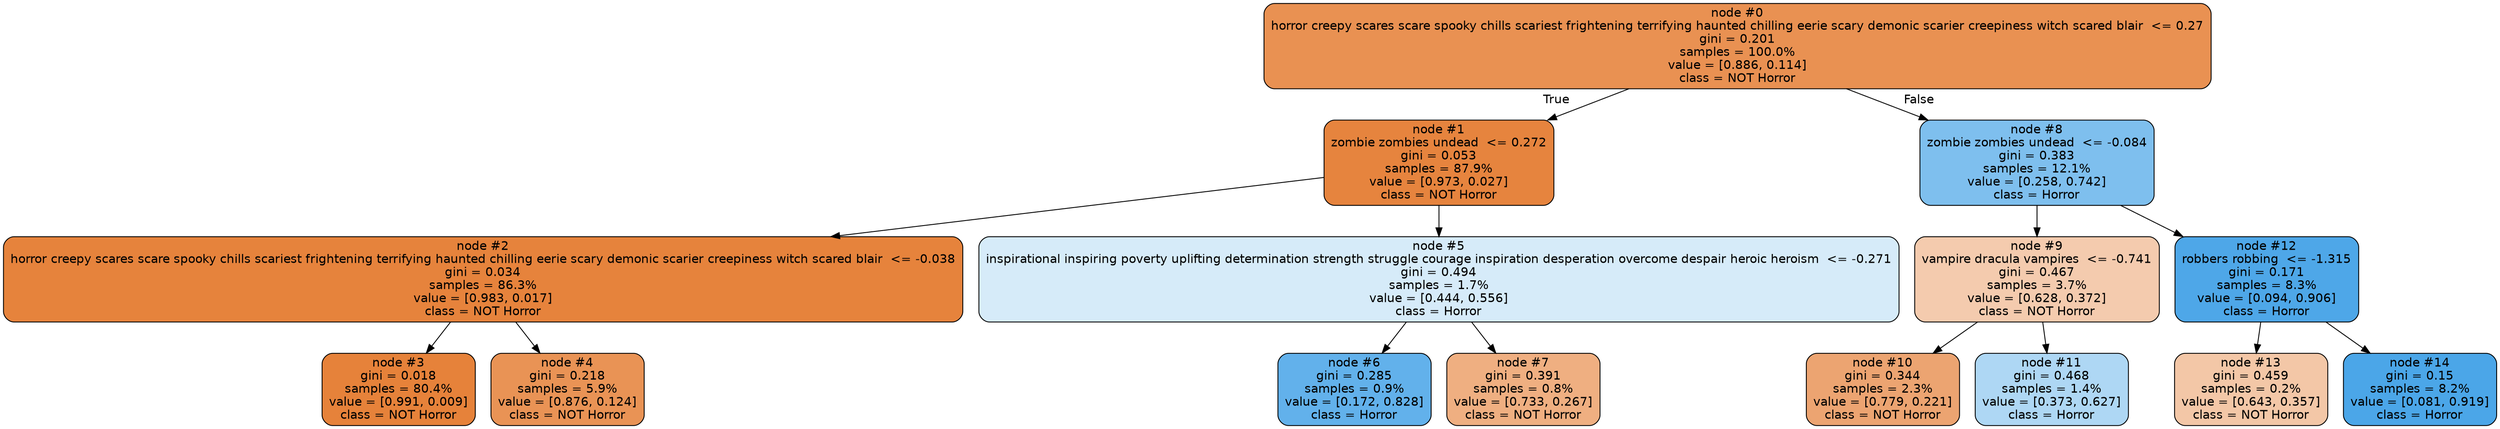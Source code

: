digraph Tree {
node [shape=box, style="filled, rounded", color="black", fontname=helvetica] ;
edge [fontname=helvetica] ;
0 [label="node #0\nhorror creepy scares scare spooky chills scariest frightening terrifying haunted chilling eerie scary demonic scarier creepiness witch scared blair  <= 0.27\ngini = 0.201\nsamples = 100.0%\nvalue = [0.886, 0.114]\nclass = NOT Horror", fillcolor="#e58139de"] ;
1 [label="node #1\nzombie zombies undead  <= 0.272\ngini = 0.053\nsamples = 87.9%\nvalue = [0.973, 0.027]\nclass = NOT Horror", fillcolor="#e58139f8"] ;
0 -> 1 [labeldistance=2.5, labelangle=45, headlabel="True"] ;
2 [label="node #2\nhorror creepy scares scare spooky chills scariest frightening terrifying haunted chilling eerie scary demonic scarier creepiness witch scared blair  <= -0.038\ngini = 0.034\nsamples = 86.3%\nvalue = [0.983, 0.017]\nclass = NOT Horror", fillcolor="#e58139fb"] ;
1 -> 2 ;
3 [label="node #3\ngini = 0.018\nsamples = 80.4%\nvalue = [0.991, 0.009]\nclass = NOT Horror", fillcolor="#e58139fd"] ;
2 -> 3 ;
4 [label="node #4\ngini = 0.218\nsamples = 5.9%\nvalue = [0.876, 0.124]\nclass = NOT Horror", fillcolor="#e58139db"] ;
2 -> 4 ;
5 [label="node #5\ninspirational inspiring poverty uplifting determination strength struggle courage inspiration desperation overcome despair heroic heroism  <= -0.271\ngini = 0.494\nsamples = 1.7%\nvalue = [0.444, 0.556]\nclass = Horror", fillcolor="#399de534"] ;
1 -> 5 ;
6 [label="node #6\ngini = 0.285\nsamples = 0.9%\nvalue = [0.172, 0.828]\nclass = Horror", fillcolor="#399de5ca"] ;
5 -> 6 ;
7 [label="node #7\ngini = 0.391\nsamples = 0.8%\nvalue = [0.733, 0.267]\nclass = NOT Horror", fillcolor="#e58139a2"] ;
5 -> 7 ;
8 [label="node #8\nzombie zombies undead  <= -0.084\ngini = 0.383\nsamples = 12.1%\nvalue = [0.258, 0.742]\nclass = Horror", fillcolor="#399de5a6"] ;
0 -> 8 [labeldistance=2.5, labelangle=-45, headlabel="False"] ;
9 [label="node #9\nvampire dracula vampires  <= -0.741\ngini = 0.467\nsamples = 3.7%\nvalue = [0.628, 0.372]\nclass = NOT Horror", fillcolor="#e5813968"] ;
8 -> 9 ;
10 [label="node #10\ngini = 0.344\nsamples = 2.3%\nvalue = [0.779, 0.221]\nclass = NOT Horror", fillcolor="#e58139b7"] ;
9 -> 10 ;
11 [label="node #11\ngini = 0.468\nsamples = 1.4%\nvalue = [0.373, 0.627]\nclass = Horror", fillcolor="#399de568"] ;
9 -> 11 ;
12 [label="node #12\nrobbers robbing  <= -1.315\ngini = 0.171\nsamples = 8.3%\nvalue = [0.094, 0.906]\nclass = Horror", fillcolor="#399de5e4"] ;
8 -> 12 ;
13 [label="node #13\ngini = 0.459\nsamples = 0.2%\nvalue = [0.643, 0.357]\nclass = NOT Horror", fillcolor="#e5813971"] ;
12 -> 13 ;
14 [label="node #14\ngini = 0.15\nsamples = 8.2%\nvalue = [0.081, 0.919]\nclass = Horror", fillcolor="#399de5e8"] ;
12 -> 14 ;
}